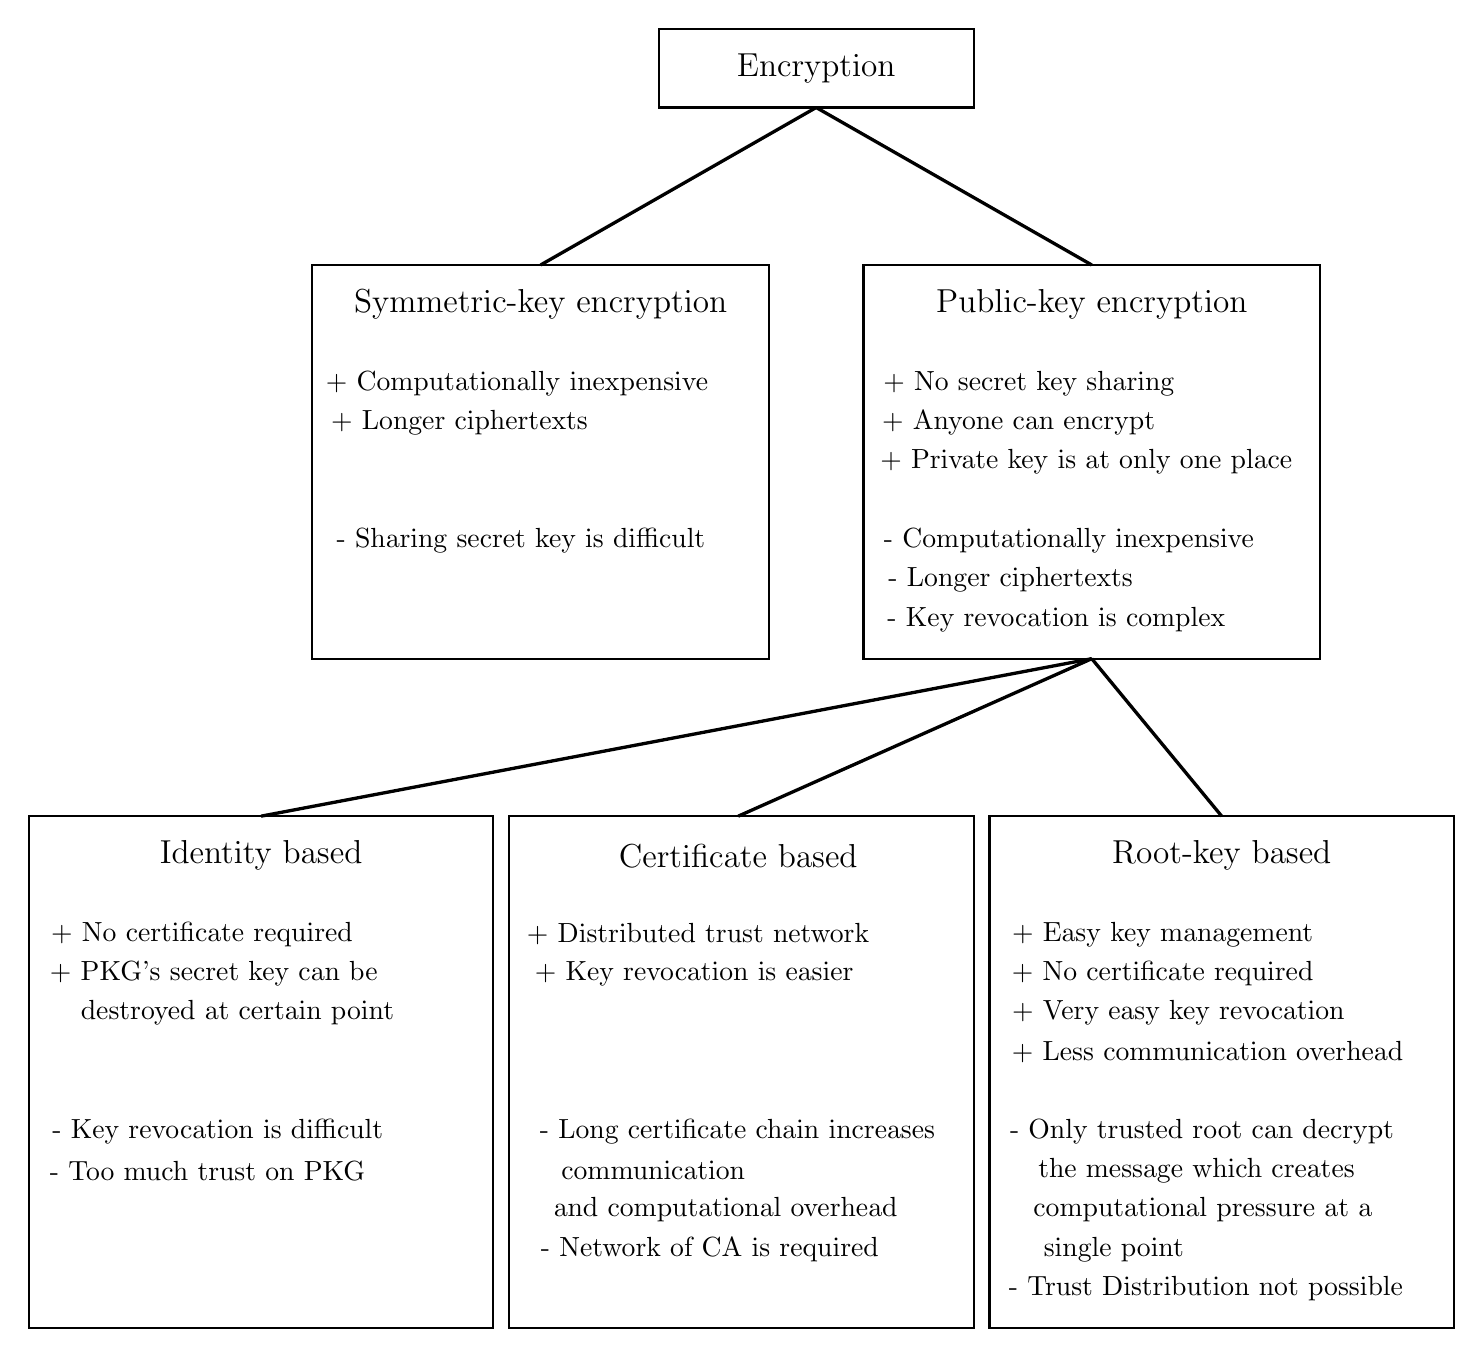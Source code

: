 \begin{tikzpicture}
\draw[black,thick] (6,21) rectangle (10,20);
\draw node at (8,20.5) {\large Encryption};

\draw[black,thick] (1.6,13) rectangle (7.4,18);
\draw node at (4.5,17.5) {\large Symmetric-key encryption};
\draw node at (4.2,16.5) {+ Computationally inexpensive};
\draw node at (3.47,16) {+ Longer ciphertexts};
\draw node at (4.25,14.5) {- Sharing secret key is difficult};




\draw[black,thick] (8.6,13) rectangle (14.4,18);
\draw node at (11.5,17.5) {\large Public-key encryption};
\draw node at (10.7,16.5) {+ No secret key sharing};
\draw node at (10.57,16) {+ Anyone can encrypt};
\draw node at (11.43,15.5) {+ Private key is at only one place};

\draw node at (11.21,14.5) {- Computationally inexpensive};
\draw node at (10.47,14) {- Longer ciphertexts};
\draw node at (11.05,13.5) {- Key revocation is complex};



\draw[black,thick] (-2,4.5) rectangle (3.9,11);
\draw node at (.95,10.5) {\large Identity based};
\draw node at (0.2,9.5) {+ No certificate required};
\draw node at (.35,9) {+ PKG's secret key can be };
\draw node at (.65,8.5) { destroyed at certain point};


\draw node at (0.4,7) {- Key revocation is difficult};
\draw node at (0.27,6.5) {- Too much trust on PKG};




\draw[black,thick] (4.1,4.5) rectangle (10,11);
\draw node at (7.01,10.5) {\large Certificate based};
\draw node at (6.5,9.5) {+ Distributed trust network};
\draw node at (6.45,9) {+ Key revocation is easier};


\draw node at (7,7) {- Long certificate chain increases};
\draw node at (5.93,6.5) {communication};
\draw node at (6.85,6) { and computational overhead};
\draw node at (6.65,5.5) {- Network of CA is required};



\draw[black,thick] (10.2,4.5) rectangle (16.1,11);
\draw node at (13.15,10.5) {\large Root-key based};
\draw node at (12.4,9.5) {+ Easy key management};
\draw node at (12.4,9) {+ No certificate required};
\draw node at (12.6,8.5) {+ Very easy key revocation};
\draw node at (12.97,8) {+ Less communication overhead};


\draw node at (12.9,7) {- Only trusted root can decrypt};
\draw node at (12.83,6.5) { the message which creates};
\draw node at (12.91,6) { computational pressure at a};
\draw node at (11.78, 5.5) { single point};
\draw node at (12.95,5) {- Trust Distribution not possible};



%the lines of the tree

\draw[black,very thick] (8,20) -- (4.5,18);
\draw[black,very thick] (8,20) -- (11.5,18);

\draw[black,very thick] (11.5,13) -- (.95,11);
\draw[black,very thick] (11.5,13) -- (7.01,11);
\draw[black,very thick] (11.5,13) -- (13.15,11);



\end{tikzpicture}
